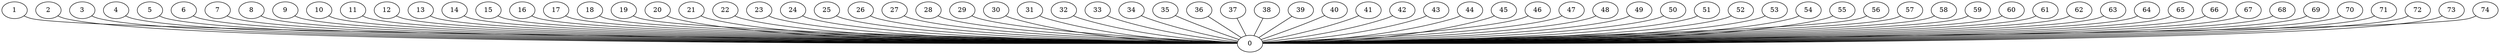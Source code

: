 graph G {
0;
1;
2;
3;
4;
5;
6;
7;
8;
9;
10;
11;
12;
13;
14;
15;
16;
17;
18;
19;
20;
21;
22;
23;
24;
25;
26;
27;
28;
29;
30;
31;
32;
33;
34;
35;
36;
37;
38;
39;
40;
41;
42;
43;
44;
45;
46;
47;
48;
49;
50;
51;
52;
53;
54;
55;
56;
57;
58;
59;
60;
61;
62;
63;
64;
65;
66;
67;
68;
69;
70;
71;
72;
73;
74;
1--0 ;
2--0 ;
4--0 ;
3--0 ;
5--0 ;
6--0 ;
7--0 ;
9--0 ;
8--0 ;
10--0 ;
12--0 ;
11--0 ;
13--0 ;
14--0 ;
16--0 ;
15--0 ;
17--0 ;
18--0 ;
20--0 ;
19--0 ;
21--0 ;
22--0 ;
25--0 ;
24--0 ;
23--0 ;
27--0 ;
26--0 ;
28--0 ;
29--0 ;
30--0 ;
32--0 ;
31--0 ;
34--0 ;
33--0 ;
35--0 ;
36--0 ;
38--0 ;
37--0 ;
41--0 ;
40--0 ;
39--0 ;
43--0 ;
42--0 ;
44--0 ;
45--0 ;
47--0 ;
46--0 ;
49--0 ;
48--0 ;
50--0 ;
51--0 ;
55--0 ;
54--0 ;
53--0 ;
52--0 ;
56--0 ;
57--0 ;
59--0 ;
58--0 ;
61--0 ;
60--0 ;
63--0 ;
62--0 ;
64--0 ;
65--0 ;
66--0 ;
67--0 ;
68--0 ;
69--0 ;
71--0 ;
70--0 ;
73--0 ;
72--0 ;
74--0 ;
}
